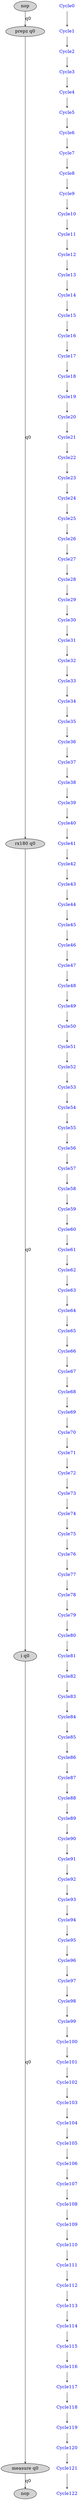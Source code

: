 digraph {
graph [ rankdir=TD; ]; // or rankdir=LR
edge [fontsize=16, arrowhead=vee, arrowsize=0.5];
"5" [label=" nop " fontcolor=black, style=filled, fontsize=16];
"4" [label=" measure q0 " fontcolor=black, style=filled, fontsize=16];
"3" [label=" i q0 " fontcolor=black, style=filled, fontsize=16];
"2" [label=" rx180 q0 " fontcolor=black, style=filled, fontsize=16];
"1" [label=" prepz q0 " fontcolor=black, style=filled, fontsize=16];
"0" [label=" nop " fontcolor=black, style=filled, fontsize=16];
{
node [shape=plaintext, fontsize=16, fontcolor=blue]; 
Cycle0 -> Cycle1 -> Cycle2 -> Cycle3 -> Cycle4 -> Cycle5 -> Cycle6 -> Cycle7 -> Cycle8 -> Cycle9 -> Cycle10 -> Cycle11 -> Cycle12 -> Cycle13 -> Cycle14 -> Cycle15 -> Cycle16 -> Cycle17 -> Cycle18 -> Cycle19 -> Cycle20 -> Cycle21 -> Cycle22 -> Cycle23 -> Cycle24 -> Cycle25 -> Cycle26 -> Cycle27 -> Cycle28 -> Cycle29 -> Cycle30 -> Cycle31 -> Cycle32 -> Cycle33 -> Cycle34 -> Cycle35 -> Cycle36 -> Cycle37 -> Cycle38 -> Cycle39 -> Cycle40 -> Cycle41 -> Cycle42 -> Cycle43 -> Cycle44 -> Cycle45 -> Cycle46 -> Cycle47 -> Cycle48 -> Cycle49 -> Cycle50 -> Cycle51 -> Cycle52 -> Cycle53 -> Cycle54 -> Cycle55 -> Cycle56 -> Cycle57 -> Cycle58 -> Cycle59 -> Cycle60 -> Cycle61 -> Cycle62 -> Cycle63 -> Cycle64 -> Cycle65 -> Cycle66 -> Cycle67 -> Cycle68 -> Cycle69 -> Cycle70 -> Cycle71 -> Cycle72 -> Cycle73 -> Cycle74 -> Cycle75 -> Cycle76 -> Cycle77 -> Cycle78 -> Cycle79 -> Cycle80 -> Cycle81 -> Cycle82 -> Cycle83 -> Cycle84 -> Cycle85 -> Cycle86 -> Cycle87 -> Cycle88 -> Cycle89 -> Cycle90 -> Cycle91 -> Cycle92 -> Cycle93 -> Cycle94 -> Cycle95 -> Cycle96 -> Cycle97 -> Cycle98 -> Cycle99 -> Cycle100 -> Cycle101 -> Cycle102 -> Cycle103 -> Cycle104 -> Cycle105 -> Cycle106 -> Cycle107 -> Cycle108 -> Cycle109 -> Cycle110 -> Cycle111 -> Cycle112 -> Cycle113 -> Cycle114 -> Cycle115 -> Cycle116 -> Cycle117 -> Cycle118 -> Cycle119 -> Cycle120 -> Cycle121 -> Cycle122;
}
{ rank=same; Cycle0; 0; }
{ rank=same; Cycle1; 1; }
{ rank=same; Cycle41; 2; }
{ rank=same; Cycle81; 3; }
{ rank=same; Cycle121; 4; }
{ rank=same; Cycle122; 5; }
"4"->"5"[ label="q0"  color=black ]
"3"->"4"[ label="q0"  color=black ]
"2"->"3"[ label="q0"  color=black ]
"1"->"2"[ label="q0"  color=black ]
"0"->"1"[ label="q0"  color=black ]
}
